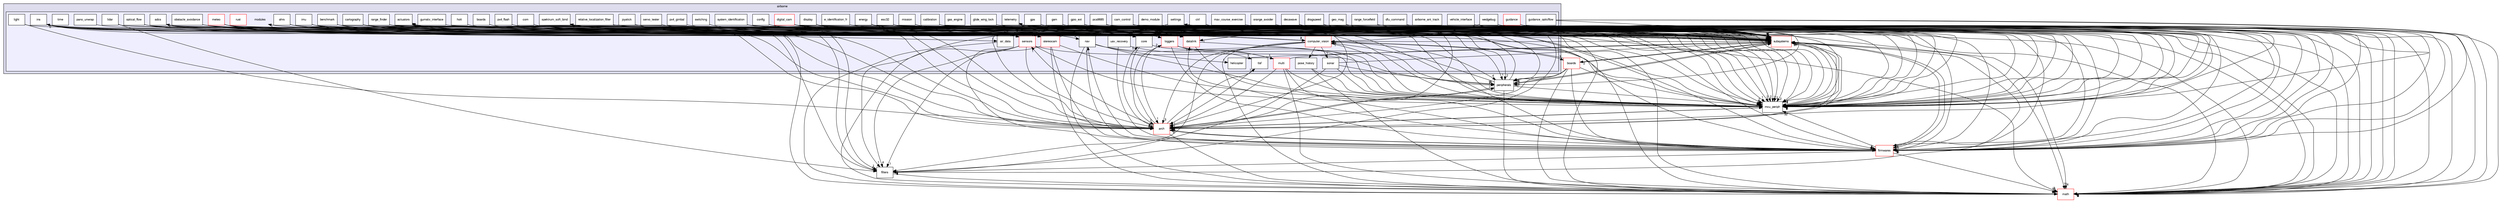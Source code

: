 digraph "sw/airborne/modules" {
  compound=true
  node [ fontsize="10", fontname="FreeSans"];
  edge [ labelfontsize="10", labelfontname="FreeSans"];
  subgraph clusterdir_5e9153041680afc3c016fd52fa730b56 {
    graph [ bgcolor="#ddddee", pencolor="black", label="airborne" fontname="FreeSans", fontsize="10", URL="dir_5e9153041680afc3c016fd52fa730b56.html"]
  subgraph clusterdir_c2abcdd6ccb39c3582929c0e3f5651c2 {
    graph [ bgcolor="#eeeeff", pencolor="black", label="" URL="dir_c2abcdd6ccb39c3582929c0e3f5651c2.html"];
    dir_c2abcdd6ccb39c3582929c0e3f5651c2 [shape=plaintext label="modules"];
    dir_70fcbe4bfac1daf70a9a1cc8a4943db9 [shape=box label="actuators" color="black" fillcolor="white" style="filled" URL="dir_70fcbe4bfac1daf70a9a1cc8a4943db9.html"];
    dir_7db9f768f6795de127968192d654d670 [shape=box label="adcs" color="black" fillcolor="white" style="filled" URL="dir_7db9f768f6795de127968192d654d670.html"];
    dir_4a55dba757caadfd5d6f3db96533e71b [shape=box label="ahrs" color="black" fillcolor="white" style="filled" URL="dir_4a55dba757caadfd5d6f3db96533e71b.html"];
    dir_7c79cf3fc55c1bc2c13c3c778f75f69a [shape=box label="air_data" color="black" fillcolor="white" style="filled" URL="dir_7c79cf3fc55c1bc2c13c3c778f75f69a.html"];
    dir_b38d3b7daf8f5f4aa9cdde7d2cfcefba [shape=box label="airborne_ant_track" color="black" fillcolor="white" style="filled" URL="dir_b38d3b7daf8f5f4aa9cdde7d2cfcefba.html"];
    dir_8d6f6e9d45d173b830508905ddd2e0a8 [shape=box label="benchmark" color="black" fillcolor="white" style="filled" URL="dir_8d6f6e9d45d173b830508905ddd2e0a8.html"];
    dir_3f00c278a79ac93d8d383722cb61bd67 [shape=box label="boards" color="black" fillcolor="white" style="filled" URL="dir_3f00c278a79ac93d8d383722cb61bd67.html"];
    dir_37564ab831024cf4b25aef13fc1feda3 [shape=box label="calibration" color="black" fillcolor="white" style="filled" URL="dir_37564ab831024cf4b25aef13fc1feda3.html"];
    dir_900c035387cecacfdb66232491aebefe [shape=box label="cam_control" color="black" fillcolor="white" style="filled" URL="dir_900c035387cecacfdb66232491aebefe.html"];
    dir_792c2a84fee7c4fb401cf6815b5aa97f [shape=box label="cartography" color="black" fillcolor="white" style="filled" URL="dir_792c2a84fee7c4fb401cf6815b5aa97f.html"];
    dir_ab659a912c5ed409300202a36e1f8d55 [shape=box label="com" color="black" fillcolor="white" style="filled" URL="dir_ab659a912c5ed409300202a36e1f8d55.html"];
    dir_304e79c9f5d09ea65a2f55aafb6a6b9d [shape=box label="computer_vision" color="red" fillcolor="white" style="filled" URL="dir_304e79c9f5d09ea65a2f55aafb6a6b9d.html"];
    dir_e036c542013aae83bcd42f3b429d11d5 [shape=box label="config" color="black" fillcolor="white" style="filled" URL="dir_e036c542013aae83bcd42f3b429d11d5.html"];
    dir_0e703de7e76e38c62de795c957434487 [shape=box label="core" color="black" fillcolor="white" style="filled" URL="dir_0e703de7e76e38c62de795c957434487.html"];
    dir_94757629c544be2d6d24b01569be56e6 [shape=box label="ctrl" color="black" fillcolor="white" style="filled" URL="dir_94757629c544be2d6d24b01569be56e6.html"];
    dir_164c7aa663179b26059278e7f36078da [shape=box label="datalink" color="red" fillcolor="white" style="filled" URL="dir_164c7aa663179b26059278e7f36078da.html"];
    dir_0052b60a5651ac9f93ab63c946b53cbf [shape=box label="decawave" color="black" fillcolor="white" style="filled" URL="dir_0052b60a5651ac9f93ab63c946b53cbf.html"];
    dir_42845a75b17d015b5ef92a933f21948f [shape=box label="demo_module" color="black" fillcolor="white" style="filled" URL="dir_42845a75b17d015b5ef92a933f21948f.html"];
    dir_b6eb9d90dc26da06d07b78a4892a4535 [shape=box label="dfu_command" color="black" fillcolor="white" style="filled" URL="dir_b6eb9d90dc26da06d07b78a4892a4535.html"];
    dir_9cd42eb44f1e76fa7c8c7cd9c9a53863 [shape=box label="digital_cam" color="red" fillcolor="white" style="filled" URL="dir_9cd42eb44f1e76fa7c8c7cd9c9a53863.html"];
    dir_ba28e41237872f6268f6dbae3db26982 [shape=box label="display" color="black" fillcolor="white" style="filled" URL="dir_ba28e41237872f6268f6dbae3db26982.html"];
    dir_ad064ae0212a4ea2b196e6408963954a [shape=box label="dragspeed" color="black" fillcolor="white" style="filled" URL="dir_ad064ae0212a4ea2b196e6408963954a.html"];
    dir_51c0e09519a14e93e51ada07966e2911 [shape=box label="e_identification_fr" color="black" fillcolor="white" style="filled" URL="dir_51c0e09519a14e93e51ada07966e2911.html"];
    dir_f40bc035e2479aed27dd3b0d2c095b9e [shape=box label="energy" color="black" fillcolor="white" style="filled" URL="dir_f40bc035e2479aed27dd3b0d2c095b9e.html"];
    dir_8e4eb92ca8fbe13ea6cb936092ce230d [shape=box label="esc32" color="black" fillcolor="white" style="filled" URL="dir_8e4eb92ca8fbe13ea6cb936092ce230d.html"];
    dir_7484711c0a9b71cf5eefae5b984f174b [shape=box label="gas_engine" color="black" fillcolor="white" style="filled" URL="dir_7484711c0a9b71cf5eefae5b984f174b.html"];
    dir_45631f37b0deddad5fac6a40f1cf48fa [shape=box label="geo_mag" color="black" fillcolor="white" style="filled" URL="dir_45631f37b0deddad5fac6a40f1cf48fa.html"];
    dir_fc0ab19c3a6e052df412b06c0603facb [shape=box label="glide_wing_lock" color="black" fillcolor="white" style="filled" URL="dir_fc0ab19c3a6e052df412b06c0603facb.html"];
    dir_25b954d33a095fb5e1d439288cfceb4f [shape=box label="gpio_ext" color="black" fillcolor="white" style="filled" URL="dir_25b954d33a095fb5e1d439288cfceb4f.html"];
    dir_5e5c455c6cc9b4955752fc2ddd0b9fff [shape=box label="gps" color="black" fillcolor="white" style="filled" URL="dir_5e5c455c6cc9b4955752fc2ddd0b9fff.html"];
    dir_6a22c778aa9d007fbd268b0dbbe385cb [shape=box label="gsm" color="black" fillcolor="white" style="filled" URL="dir_6a22c778aa9d007fbd268b0dbbe385cb.html"];
    dir_4ee91589357a83ed771c51844e853db2 [shape=box label="guidance" color="red" fillcolor="white" style="filled" URL="dir_4ee91589357a83ed771c51844e853db2.html"];
    dir_2e381a947b440f56a5ef50f02a80163b [shape=box label="guidance_opticflow" color="black" fillcolor="white" style="filled" URL="dir_2e381a947b440f56a5ef50f02a80163b.html"];
    dir_782f24016614460bc545971e96ca8414 [shape=box label="gumstix_interface" color="black" fillcolor="white" style="filled" URL="dir_782f24016614460bc545971e96ca8414.html"];
    dir_ced032e2525c5750f626a61130b62832 [shape=box label="helicopter" color="black" fillcolor="white" style="filled" URL="dir_ced032e2525c5750f626a61130b62832.html"];
    dir_e036258a99ba9172525cede17bed32d4 [shape=box label="hott" color="black" fillcolor="white" style="filled" URL="dir_e036258a99ba9172525cede17bed32d4.html"];
    dir_fcd55c2d9795129c53a601ffc56fe50e [shape=box label="imu" color="black" fillcolor="white" style="filled" URL="dir_fcd55c2d9795129c53a601ffc56fe50e.html"];
    dir_12fb52dac4e3837dec02c6544f4d82f8 [shape=box label="ins" color="black" fillcolor="white" style="filled" URL="dir_12fb52dac4e3837dec02c6544f4d82f8.html"];
    dir_bd315249509f9387de8b396532230b31 [shape=box label="joystick" color="black" fillcolor="white" style="filled" URL="dir_bd315249509f9387de8b396532230b31.html"];
    dir_f4ca31d105c4342227373714bf7859c8 [shape=box label="lidar" color="black" fillcolor="white" style="filled" URL="dir_f4ca31d105c4342227373714bf7859c8.html"];
    dir_802df40992caaa23f4b723bcb0bc8bd1 [shape=box label="light" color="black" fillcolor="white" style="filled" URL="dir_802df40992caaa23f4b723bcb0bc8bd1.html"];
    dir_cbf4be70f5fb954ea1d2a546dd70b40e [shape=box label="loggers" color="red" fillcolor="white" style="filled" URL="dir_cbf4be70f5fb954ea1d2a546dd70b40e.html"];
    dir_32910f4cd606c38566e45fd1c643229e [shape=box label="mav_course_exercise" color="black" fillcolor="white" style="filled" URL="dir_32910f4cd606c38566e45fd1c643229e.html"];
    dir_dcc9af59dc35b42e32db80b18066e136 [shape=box label="meteo" color="red" fillcolor="white" style="filled" URL="dir_dcc9af59dc35b42e32db80b18066e136.html"];
    dir_6eed4cd5dc7f8396232b71b94973ca94 [shape=box label="mission" color="black" fillcolor="white" style="filled" URL="dir_6eed4cd5dc7f8396232b71b94973ca94.html"];
    dir_280ddc4eab531a6a77fbd73e72656568 [shape=box label="multi" color="red" fillcolor="white" style="filled" URL="dir_280ddc4eab531a6a77fbd73e72656568.html"];
    dir_984e899df90dd104b2eabcdbb76ec71f [shape=box label="nav" color="black" fillcolor="white" style="filled" URL="dir_984e899df90dd104b2eabcdbb76ec71f.html"];
    dir_e1bb5e76ffaaafe6f13f5c4932daceba [shape=box label="obstacle_avoidance" color="black" fillcolor="white" style="filled" URL="dir_e1bb5e76ffaaafe6f13f5c4932daceba.html"];
    dir_f52ac0bf93f8ebf53ea13ad6120e8a63 [shape=box label="optical_flow" color="black" fillcolor="white" style="filled" URL="dir_f52ac0bf93f8ebf53ea13ad6120e8a63.html"];
    dir_183f1dc71a771a05a9ab5222da140bc3 [shape=box label="orange_avoider" color="black" fillcolor="white" style="filled" URL="dir_183f1dc71a771a05a9ab5222da140bc3.html"];
    dir_051d73f15ec2effa2186b6ce7fd3cd5a [shape=box label="pano_unwrap" color="black" fillcolor="white" style="filled" URL="dir_051d73f15ec2effa2186b6ce7fd3cd5a.html"];
    dir_b5f3e12090c18a7b91ae0e81924e6746 [shape=box label="pca9685" color="black" fillcolor="white" style="filled" URL="dir_b5f3e12090c18a7b91ae0e81924e6746.html"];
    dir_30323964bd2ca13826a17d9f755d7b61 [shape=box label="pose_history" color="black" fillcolor="white" style="filled" URL="dir_30323964bd2ca13826a17d9f755d7b61.html"];
    dir_7d07a2235bf732e635d4183f1ff4bace [shape=box label="px4_flash" color="black" fillcolor="white" style="filled" URL="dir_7d07a2235bf732e635d4183f1ff4bace.html"];
    dir_7440be264615bd5608c4336d4816dee8 [shape=box label="px4_gimbal" color="black" fillcolor="white" style="filled" URL="dir_7440be264615bd5608c4336d4816dee8.html"];
    dir_80a5891e1425a0a362a7328cd2bc25aa [shape=box label="range_finder" color="black" fillcolor="white" style="filled" URL="dir_80a5891e1425a0a362a7328cd2bc25aa.html"];
    dir_383aa5ecfbb15f18bd0448126dc1b607 [shape=box label="range_forcefield" color="black" fillcolor="white" style="filled" URL="dir_383aa5ecfbb15f18bd0448126dc1b607.html"];
    dir_808b32a89de8baa3bfdbe89b0748a283 [shape=box label="relative_localization_filter" color="black" fillcolor="white" style="filled" URL="dir_808b32a89de8baa3bfdbe89b0748a283.html"];
    dir_19eaf27296313f09cdbfc5bb25e0962f [shape=box label="rust" color="red" fillcolor="white" style="filled" URL="dir_19eaf27296313f09cdbfc5bb25e0962f.html"];
    dir_2f48bbb566df394f79dcf8fe0631584a [shape=box label="sensors" color="red" fillcolor="white" style="filled" URL="dir_2f48bbb566df394f79dcf8fe0631584a.html"];
    dir_c59999c9c4c3ce2ad9926d4ee931ee97 [shape=box label="servo_tester" color="black" fillcolor="white" style="filled" URL="dir_c59999c9c4c3ce2ad9926d4ee931ee97.html"];
    dir_0ffb72b393f856c1d135a16a5bad050f [shape=box label="settings" color="black" fillcolor="white" style="filled" URL="dir_0ffb72b393f856c1d135a16a5bad050f.html"];
    dir_f794e7c055cca00c0de6f5564d477f09 [shape=box label="sonar" color="black" fillcolor="white" style="filled" URL="dir_f794e7c055cca00c0de6f5564d477f09.html"];
    dir_4fce34fdfa3ee0c77fb7c89ba1db056f [shape=box label="spektrum_soft_bind" color="black" fillcolor="white" style="filled" URL="dir_4fce34fdfa3ee0c77fb7c89ba1db056f.html"];
    dir_3df9ff4d3eb13d31d58a513ba3c4e4bb [shape=box label="stereocam" color="red" fillcolor="white" style="filled" URL="dir_3df9ff4d3eb13d31d58a513ba3c4e4bb.html"];
    dir_48e2729a7857fbd238afa6214b1fc763 [shape=box label="switching" color="black" fillcolor="white" style="filled" URL="dir_48e2729a7857fbd238afa6214b1fc763.html"];
    dir_c284a1faf6d5815afd7007ca54e80be9 [shape=box label="system_identification" color="black" fillcolor="white" style="filled" URL="dir_c284a1faf6d5815afd7007ca54e80be9.html"];
    dir_dab7dfbaf243a3c567626a250692cdbb [shape=box label="telemetry" color="black" fillcolor="white" style="filled" URL="dir_dab7dfbaf243a3c567626a250692cdbb.html"];
    dir_63011ef7b1135673f06d06b59c577dfa [shape=box label="time" color="black" fillcolor="white" style="filled" URL="dir_63011ef7b1135673f06d06b59c577dfa.html"];
    dir_2dab0067fc5855d238895e34a3d18072 [shape=box label="tlsf" color="black" fillcolor="white" style="filled" URL="dir_2dab0067fc5855d238895e34a3d18072.html"];
    dir_514e42ddade0df778a696ac907fa7c01 [shape=box label="uav_recovery" color="black" fillcolor="white" style="filled" URL="dir_514e42ddade0df778a696ac907fa7c01.html"];
    dir_372c0c9a1fec4794716fe8f0e2a7607d [shape=box label="vehicle_interface" color="black" fillcolor="white" style="filled" URL="dir_372c0c9a1fec4794716fe8f0e2a7607d.html"];
    dir_b0be9e4db44222178b6b6cac00abe50a [shape=box label="wedgebug" color="black" fillcolor="white" style="filled" URL="dir_b0be9e4db44222178b6b6cac00abe50a.html"];
  }
  }
  dir_0a48ba2c0a76794adfddddc873522f67 [shape=box label="peripherals" URL="dir_0a48ba2c0a76794adfddddc873522f67.html"];
  dir_12d6ec7aac5a4a9b8cee17e35022d7c7 [shape=box label="subsystems" fillcolor="white" style="filled" color="red" URL="dir_12d6ec7aac5a4a9b8cee17e35022d7c7.html"];
  dir_e030268cd18297cf6282390f76bfcf7f [shape=box label="boards" fillcolor="white" style="filled" color="red" URL="dir_e030268cd18297cf6282390f76bfcf7f.html"];
  dir_1ca43f6a116d741d80fb1d0555a2b198 [shape=box label="mcu_periph" URL="dir_1ca43f6a116d741d80fb1d0555a2b198.html"];
  dir_fc6475eb39ea0144fb6697b809fd11a9 [shape=box label="arch" fillcolor="white" style="filled" color="red" URL="dir_fc6475eb39ea0144fb6697b809fd11a9.html"];
  dir_1444106569909aede49a887d28257b90 [shape=box label="filters" URL="dir_1444106569909aede49a887d28257b90.html"];
  dir_e7d2494544042a787a6ee70a779a5e07 [shape=box label="firmwares" fillcolor="white" style="filled" color="red" URL="dir_e7d2494544042a787a6ee70a779a5e07.html"];
  dir_29343b6f5fcd4b75a5dfbb985ff56864 [shape=box label="math" fillcolor="white" style="filled" color="red" URL="dir_29343b6f5fcd4b75a5dfbb985ff56864.html"];
  dir_4fce34fdfa3ee0c77fb7c89ba1db056f->dir_12d6ec7aac5a4a9b8cee17e35022d7c7 [headlabel="4", labeldistance=1.5 headhref="dir_000210_000051.html"];
  dir_4fce34fdfa3ee0c77fb7c89ba1db056f->dir_1ca43f6a116d741d80fb1d0555a2b198 [headlabel="3", labeldistance=1.5 headhref="dir_000210_000120.html"];
  dir_808b32a89de8baa3bfdbe89b0748a283->dir_12d6ec7aac5a4a9b8cee17e35022d7c7 [headlabel="2", labeldistance=1.5 headhref="dir_000202_000051.html"];
  dir_808b32a89de8baa3bfdbe89b0748a283->dir_164c7aa663179b26059278e7f36078da [headlabel="1", labeldistance=1.5 headhref="dir_000202_000146.html"];
  dir_808b32a89de8baa3bfdbe89b0748a283->dir_29343b6f5fcd4b75a5dfbb985ff56864 [headlabel="4", labeldistance=1.5 headhref="dir_000202_000118.html"];
  dir_fcd55c2d9795129c53a601ffc56fe50e->dir_0a48ba2c0a76794adfddddc873522f67 [headlabel="2", labeldistance=1.5 headhref="dir_000178_000124.html"];
  dir_fcd55c2d9795129c53a601ffc56fe50e->dir_12d6ec7aac5a4a9b8cee17e35022d7c7 [headlabel="7", labeldistance=1.5 headhref="dir_000178_000051.html"];
  dir_fcd55c2d9795129c53a601ffc56fe50e->dir_1ca43f6a116d741d80fb1d0555a2b198 [headlabel="3", labeldistance=1.5 headhref="dir_000178_000120.html"];
  dir_fcd55c2d9795129c53a601ffc56fe50e->dir_1444106569909aede49a887d28257b90 [headlabel="1", labeldistance=1.5 headhref="dir_000178_000104.html"];
  dir_fcd55c2d9795129c53a601ffc56fe50e->dir_29343b6f5fcd4b75a5dfbb985ff56864 [headlabel="2", labeldistance=1.5 headhref="dir_000178_000118.html"];
  dir_ba28e41237872f6268f6dbae3db26982->dir_12d6ec7aac5a4a9b8cee17e35022d7c7 [headlabel="2", labeldistance=1.5 headhref="dir_000157_000051.html"];
  dir_ba28e41237872f6268f6dbae3db26982->dir_1ca43f6a116d741d80fb1d0555a2b198 [headlabel="4", labeldistance=1.5 headhref="dir_000157_000120.html"];
  dir_ba28e41237872f6268f6dbae3db26982->dir_fc6475eb39ea0144fb6697b809fd11a9 [headlabel="1", labeldistance=1.5 headhref="dir_000157_000002.html"];
  dir_ba28e41237872f6268f6dbae3db26982->dir_e7d2494544042a787a6ee70a779a5e07 [headlabel="1", labeldistance=1.5 headhref="dir_000157_000105.html"];
  dir_0a48ba2c0a76794adfddddc873522f67->dir_12d6ec7aac5a4a9b8cee17e35022d7c7 [headlabel="3", labeldistance=1.5 headhref="dir_000124_000051.html"];
  dir_0a48ba2c0a76794adfddddc873522f67->dir_304e79c9f5d09ea65a2f55aafb6a6b9d [headlabel="1", labeldistance=1.5 headhref="dir_000124_000134.html"];
  dir_0a48ba2c0a76794adfddddc873522f67->dir_1ca43f6a116d741d80fb1d0555a2b198 [headlabel="52", labeldistance=1.5 headhref="dir_000124_000120.html"];
  dir_0a48ba2c0a76794adfddddc873522f67->dir_fc6475eb39ea0144fb6697b809fd11a9 [headlabel="2", labeldistance=1.5 headhref="dir_000124_000002.html"];
  dir_0a48ba2c0a76794adfddddc873522f67->dir_29343b6f5fcd4b75a5dfbb985ff56864 [headlabel="28", labeldistance=1.5 headhref="dir_000124_000118.html"];
  dir_0a48ba2c0a76794adfddddc873522f67->dir_c2abcdd6ccb39c3582929c0e3f5651c2 [headlabel="1", labeldistance=1.5 headhref="dir_000124_000046.html"];
  dir_2e381a947b440f56a5ef50f02a80163b->dir_12d6ec7aac5a4a9b8cee17e35022d7c7 [headlabel="2", labeldistance=1.5 headhref="dir_000174_000051.html"];
  dir_2e381a947b440f56a5ef50f02a80163b->dir_e7d2494544042a787a6ee70a779a5e07 [headlabel="2", labeldistance=1.5 headhref="dir_000174_000105.html"];
  dir_2e381a947b440f56a5ef50f02a80163b->dir_29343b6f5fcd4b75a5dfbb985ff56864 [headlabel="1", labeldistance=1.5 headhref="dir_000174_000118.html"];
  dir_6eed4cd5dc7f8396232b71b94973ca94->dir_12d6ec7aac5a4a9b8cee17e35022d7c7 [headlabel="8", labeldistance=1.5 headhref="dir_000187_000051.html"];
  dir_6eed4cd5dc7f8396232b71b94973ca94->dir_e7d2494544042a787a6ee70a779a5e07 [headlabel="4", labeldistance=1.5 headhref="dir_000187_000105.html"];
  dir_6eed4cd5dc7f8396232b71b94973ca94->dir_164c7aa663179b26059278e7f36078da [headlabel="1", labeldistance=1.5 headhref="dir_000187_000146.html"];
  dir_6eed4cd5dc7f8396232b71b94973ca94->dir_29343b6f5fcd4b75a5dfbb985ff56864 [headlabel="4", labeldistance=1.5 headhref="dir_000187_000118.html"];
  dir_2f48bbb566df394f79dcf8fe0631584a->dir_0a48ba2c0a76794adfddddc873522f67 [headlabel="14", labeldistance=1.5 headhref="dir_000047_000124.html"];
  dir_2f48bbb566df394f79dcf8fe0631584a->dir_12d6ec7aac5a4a9b8cee17e35022d7c7 [headlabel="72", labeldistance=1.5 headhref="dir_000047_000051.html"];
  dir_2f48bbb566df394f79dcf8fe0631584a->dir_1ca43f6a116d741d80fb1d0555a2b198 [headlabel="64", labeldistance=1.5 headhref="dir_000047_000120.html"];
  dir_2f48bbb566df394f79dcf8fe0631584a->dir_fc6475eb39ea0144fb6697b809fd11a9 [headlabel="4", labeldistance=1.5 headhref="dir_000047_000002.html"];
  dir_2f48bbb566df394f79dcf8fe0631584a->dir_1444106569909aede49a887d28257b90 [headlabel="4", labeldistance=1.5 headhref="dir_000047_000104.html"];
  dir_2f48bbb566df394f79dcf8fe0631584a->dir_e7d2494544042a787a6ee70a779a5e07 [headlabel="2", labeldistance=1.5 headhref="dir_000047_000105.html"];
  dir_2f48bbb566df394f79dcf8fe0631584a->dir_29343b6f5fcd4b75a5dfbb985ff56864 [headlabel="7", labeldistance=1.5 headhref="dir_000047_000118.html"];
  dir_12d6ec7aac5a4a9b8cee17e35022d7c7->dir_4fce34fdfa3ee0c77fb7c89ba1db056f [headlabel="1", labeldistance=1.5 headhref="dir_000051_000210.html"];
  dir_12d6ec7aac5a4a9b8cee17e35022d7c7->dir_0a48ba2c0a76794adfddddc873522f67 [headlabel="46", labeldistance=1.5 headhref="dir_000051_000124.html"];
  dir_12d6ec7aac5a4a9b8cee17e35022d7c7->dir_e030268cd18297cf6282390f76bfcf7f [headlabel="2", labeldistance=1.5 headhref="dir_000051_000054.html"];
  dir_12d6ec7aac5a4a9b8cee17e35022d7c7->dir_dab7dfbaf243a3c567626a250692cdbb [headlabel="1", labeldistance=1.5 headhref="dir_000051_000217.html"];
  dir_12d6ec7aac5a4a9b8cee17e35022d7c7->dir_1ca43f6a116d741d80fb1d0555a2b198 [headlabel="103", labeldistance=1.5 headhref="dir_000051_000120.html"];
  dir_12d6ec7aac5a4a9b8cee17e35022d7c7->dir_fc6475eb39ea0144fb6697b809fd11a9 [headlabel="10", labeldistance=1.5 headhref="dir_000051_000002.html"];
  dir_12d6ec7aac5a4a9b8cee17e35022d7c7->dir_1444106569909aede49a887d28257b90 [headlabel="1", labeldistance=1.5 headhref="dir_000051_000104.html"];
  dir_12d6ec7aac5a4a9b8cee17e35022d7c7->dir_e7d2494544042a787a6ee70a779a5e07 [headlabel="3", labeldistance=1.5 headhref="dir_000051_000105.html"];
  dir_12d6ec7aac5a4a9b8cee17e35022d7c7->dir_70fcbe4bfac1daf70a9a1cc8a4943db9 [headlabel="3", labeldistance=1.5 headhref="dir_000051_000121.html"];
  dir_12d6ec7aac5a4a9b8cee17e35022d7c7->dir_164c7aa663179b26059278e7f36078da [headlabel="1", labeldistance=1.5 headhref="dir_000051_000146.html"];
  dir_12d6ec7aac5a4a9b8cee17e35022d7c7->dir_29343b6f5fcd4b75a5dfbb985ff56864 [headlabel="72", labeldistance=1.5 headhref="dir_000051_000118.html"];
  dir_94757629c544be2d6d24b01569be56e6->dir_12d6ec7aac5a4a9b8cee17e35022d7c7 [headlabel="16", labeldistance=1.5 headhref="dir_000145_000051.html"];
  dir_94757629c544be2d6d24b01569be56e6->dir_1ca43f6a116d741d80fb1d0555a2b198 [headlabel="2", labeldistance=1.5 headhref="dir_000145_000120.html"];
  dir_94757629c544be2d6d24b01569be56e6->dir_1444106569909aede49a887d28257b90 [headlabel="1", labeldistance=1.5 headhref="dir_000145_000104.html"];
  dir_94757629c544be2d6d24b01569be56e6->dir_e7d2494544042a787a6ee70a779a5e07 [headlabel="16", labeldistance=1.5 headhref="dir_000145_000105.html"];
  dir_94757629c544be2d6d24b01569be56e6->dir_29343b6f5fcd4b75a5dfbb985ff56864 [headlabel="6", labeldistance=1.5 headhref="dir_000145_000118.html"];
  dir_e030268cd18297cf6282390f76bfcf7f->dir_0a48ba2c0a76794adfddddc873522f67 [headlabel="36", labeldistance=1.5 headhref="dir_000054_000124.html"];
  dir_e030268cd18297cf6282390f76bfcf7f->dir_12d6ec7aac5a4a9b8cee17e35022d7c7 [headlabel="67", labeldistance=1.5 headhref="dir_000054_000051.html"];
  dir_e030268cd18297cf6282390f76bfcf7f->dir_304e79c9f5d09ea65a2f55aafb6a6b9d [headlabel="2", labeldistance=1.5 headhref="dir_000054_000134.html"];
  dir_e030268cd18297cf6282390f76bfcf7f->dir_1ca43f6a116d741d80fb1d0555a2b198 [headlabel="28", labeldistance=1.5 headhref="dir_000054_000120.html"];
  dir_e030268cd18297cf6282390f76bfcf7f->dir_fc6475eb39ea0144fb6697b809fd11a9 [headlabel="3", labeldistance=1.5 headhref="dir_000054_000002.html"];
  dir_e030268cd18297cf6282390f76bfcf7f->dir_1444106569909aede49a887d28257b90 [headlabel="4", labeldistance=1.5 headhref="dir_000054_000104.html"];
  dir_e030268cd18297cf6282390f76bfcf7f->dir_e7d2494544042a787a6ee70a779a5e07 [headlabel="1", labeldistance=1.5 headhref="dir_000054_000105.html"];
  dir_e030268cd18297cf6282390f76bfcf7f->dir_29343b6f5fcd4b75a5dfbb985ff56864 [headlabel="1", labeldistance=1.5 headhref="dir_000054_000118.html"];
  dir_0e703de7e76e38c62de795c957434487->dir_12d6ec7aac5a4a9b8cee17e35022d7c7 [headlabel="2", labeldistance=1.5 headhref="dir_000144_000051.html"];
  dir_0e703de7e76e38c62de795c957434487->dir_1ca43f6a116d741d80fb1d0555a2b198 [headlabel="4", labeldistance=1.5 headhref="dir_000144_000120.html"];
  dir_0e703de7e76e38c62de795c957434487->dir_fc6475eb39ea0144fb6697b809fd11a9 [headlabel="2", labeldistance=1.5 headhref="dir_000144_000002.html"];
  dir_e036258a99ba9172525cede17bed32d4->dir_12d6ec7aac5a4a9b8cee17e35022d7c7 [headlabel="2", labeldistance=1.5 headhref="dir_000177_000051.html"];
  dir_e036258a99ba9172525cede17bed32d4->dir_1ca43f6a116d741d80fb1d0555a2b198 [headlabel="2", labeldistance=1.5 headhref="dir_000177_000120.html"];
  dir_051d73f15ec2effa2186b6ce7fd3cd5a->dir_304e79c9f5d09ea65a2f55aafb6a6b9d [headlabel="2", labeldistance=1.5 headhref="dir_000196_000134.html"];
  dir_f52ac0bf93f8ebf53ea13ad6120e8a63->dir_12d6ec7aac5a4a9b8cee17e35022d7c7 [headlabel="7", labeldistance=1.5 headhref="dir_000194_000051.html"];
  dir_f52ac0bf93f8ebf53ea13ad6120e8a63->dir_1ca43f6a116d741d80fb1d0555a2b198 [headlabel="3", labeldistance=1.5 headhref="dir_000194_000120.html"];
  dir_f52ac0bf93f8ebf53ea13ad6120e8a63->dir_1444106569909aede49a887d28257b90 [headlabel="1", labeldistance=1.5 headhref="dir_000194_000104.html"];
  dir_f52ac0bf93f8ebf53ea13ad6120e8a63->dir_164c7aa663179b26059278e7f36078da [headlabel="1", labeldistance=1.5 headhref="dir_000194_000146.html"];
  dir_7db9f768f6795de127968192d654d670->dir_0a48ba2c0a76794adfddddc873522f67 [headlabel="1", labeldistance=1.5 headhref="dir_000123_000124.html"];
  dir_7db9f768f6795de127968192d654d670->dir_12d6ec7aac5a4a9b8cee17e35022d7c7 [headlabel="5", labeldistance=1.5 headhref="dir_000123_000051.html"];
  dir_7db9f768f6795de127968192d654d670->dir_1ca43f6a116d741d80fb1d0555a2b198 [headlabel="5", labeldistance=1.5 headhref="dir_000123_000120.html"];
  dir_7db9f768f6795de127968192d654d670->dir_fc6475eb39ea0144fb6697b809fd11a9 [headlabel="1", labeldistance=1.5 headhref="dir_000123_000002.html"];
  dir_3df9ff4d3eb13d31d58a513ba3c4e4bb->dir_12d6ec7aac5a4a9b8cee17e35022d7c7 [headlabel="5", labeldistance=1.5 headhref="dir_000211_000051.html"];
  dir_3df9ff4d3eb13d31d58a513ba3c4e4bb->dir_1ca43f6a116d741d80fb1d0555a2b198 [headlabel="4", labeldistance=1.5 headhref="dir_000211_000120.html"];
  dir_3df9ff4d3eb13d31d58a513ba3c4e4bb->dir_1444106569909aede49a887d28257b90 [headlabel="1", labeldistance=1.5 headhref="dir_000211_000104.html"];
  dir_3df9ff4d3eb13d31d58a513ba3c4e4bb->dir_e7d2494544042a787a6ee70a779a5e07 [headlabel="1", labeldistance=1.5 headhref="dir_000211_000105.html"];
  dir_3df9ff4d3eb13d31d58a513ba3c4e4bb->dir_29343b6f5fcd4b75a5dfbb985ff56864 [headlabel="1", labeldistance=1.5 headhref="dir_000211_000118.html"];
  dir_e1bb5e76ffaaafe6f13f5c4932daceba->dir_12d6ec7aac5a4a9b8cee17e35022d7c7 [headlabel="4", labeldistance=1.5 headhref="dir_000193_000051.html"];
  dir_e1bb5e76ffaaafe6f13f5c4932daceba->dir_3df9ff4d3eb13d31d58a513ba3c4e4bb [headlabel="1", labeldistance=1.5 headhref="dir_000193_000211.html"];
  dir_e1bb5e76ffaaafe6f13f5c4932daceba->dir_304e79c9f5d09ea65a2f55aafb6a6b9d [headlabel="1", labeldistance=1.5 headhref="dir_000193_000134.html"];
  dir_e1bb5e76ffaaafe6f13f5c4932daceba->dir_fc6475eb39ea0144fb6697b809fd11a9 [headlabel="1", labeldistance=1.5 headhref="dir_000193_000002.html"];
  dir_e1bb5e76ffaaafe6f13f5c4932daceba->dir_e7d2494544042a787a6ee70a779a5e07 [headlabel="2", labeldistance=1.5 headhref="dir_000193_000105.html"];
  dir_e1bb5e76ffaaafe6f13f5c4932daceba->dir_29343b6f5fcd4b75a5dfbb985ff56864 [headlabel="3", labeldistance=1.5 headhref="dir_000193_000118.html"];
  dir_12fb52dac4e3837dec02c6544f4d82f8->dir_2f48bbb566df394f79dcf8fe0631584a [headlabel="1", labeldistance=1.5 headhref="dir_000049_000047.html"];
  dir_12fb52dac4e3837dec02c6544f4d82f8->dir_12d6ec7aac5a4a9b8cee17e35022d7c7 [headlabel="29", labeldistance=1.5 headhref="dir_000049_000051.html"];
  dir_12fb52dac4e3837dec02c6544f4d82f8->dir_1ca43f6a116d741d80fb1d0555a2b198 [headlabel="18", labeldistance=1.5 headhref="dir_000049_000120.html"];
  dir_12fb52dac4e3837dec02c6544f4d82f8->dir_fc6475eb39ea0144fb6697b809fd11a9 [headlabel="2", labeldistance=1.5 headhref="dir_000049_000002.html"];
  dir_12fb52dac4e3837dec02c6544f4d82f8->dir_e7d2494544042a787a6ee70a779a5e07 [headlabel="1", labeldistance=1.5 headhref="dir_000049_000105.html"];
  dir_12fb52dac4e3837dec02c6544f4d82f8->dir_7c79cf3fc55c1bc2c13c3c778f75f69a [headlabel="1", labeldistance=1.5 headhref="dir_000049_000126.html"];
  dir_12fb52dac4e3837dec02c6544f4d82f8->dir_29343b6f5fcd4b75a5dfbb985ff56864 [headlabel="16", labeldistance=1.5 headhref="dir_000049_000118.html"];
  dir_dab7dfbaf243a3c567626a250692cdbb->dir_12d6ec7aac5a4a9b8cee17e35022d7c7 [headlabel="5", labeldistance=1.5 headhref="dir_000217_000051.html"];
  dir_dab7dfbaf243a3c567626a250692cdbb->dir_e7d2494544042a787a6ee70a779a5e07 [headlabel="1", labeldistance=1.5 headhref="dir_000217_000105.html"];
  dir_4a55dba757caadfd5d6f3db96533e71b->dir_12d6ec7aac5a4a9b8cee17e35022d7c7 [headlabel="10", labeldistance=1.5 headhref="dir_000125_000051.html"];
  dir_4a55dba757caadfd5d6f3db96533e71b->dir_1ca43f6a116d741d80fb1d0555a2b198 [headlabel="1", labeldistance=1.5 headhref="dir_000125_000120.html"];
  dir_4a55dba757caadfd5d6f3db96533e71b->dir_29343b6f5fcd4b75a5dfbb985ff56864 [headlabel="3", labeldistance=1.5 headhref="dir_000125_000118.html"];
  dir_183f1dc71a771a05a9ab5222da140bc3->dir_12d6ec7aac5a4a9b8cee17e35022d7c7 [headlabel="2", labeldistance=1.5 headhref="dir_000195_000051.html"];
  dir_183f1dc71a771a05a9ab5222da140bc3->dir_e7d2494544042a787a6ee70a779a5e07 [headlabel="2", labeldistance=1.5 headhref="dir_000195_000105.html"];
  dir_383aa5ecfbb15f18bd0448126dc1b607->dir_12d6ec7aac5a4a9b8cee17e35022d7c7 [headlabel="1", labeldistance=1.5 headhref="dir_000201_000051.html"];
  dir_383aa5ecfbb15f18bd0448126dc1b607->dir_29343b6f5fcd4b75a5dfbb985ff56864 [headlabel="1", labeldistance=1.5 headhref="dir_000201_000118.html"];
  dir_4ee91589357a83ed771c51844e853db2->dir_12d6ec7aac5a4a9b8cee17e35022d7c7 [headlabel="9", labeldistance=1.5 headhref="dir_000168_000051.html"];
  dir_4ee91589357a83ed771c51844e853db2->dir_e7d2494544042a787a6ee70a779a5e07 [headlabel="3", labeldistance=1.5 headhref="dir_000168_000105.html"];
  dir_4ee91589357a83ed771c51844e853db2->dir_29343b6f5fcd4b75a5dfbb985ff56864 [headlabel="1", labeldistance=1.5 headhref="dir_000168_000118.html"];
  dir_304e79c9f5d09ea65a2f55aafb6a6b9d->dir_0a48ba2c0a76794adfddddc873522f67 [headlabel="4", labeldistance=1.5 headhref="dir_000134_000124.html"];
  dir_304e79c9f5d09ea65a2f55aafb6a6b9d->dir_12d6ec7aac5a4a9b8cee17e35022d7c7 [headlabel="13", labeldistance=1.5 headhref="dir_000134_000051.html"];
  dir_304e79c9f5d09ea65a2f55aafb6a6b9d->dir_e030268cd18297cf6282390f76bfcf7f [headlabel="3", labeldistance=1.5 headhref="dir_000134_000054.html"];
  dir_304e79c9f5d09ea65a2f55aafb6a6b9d->dir_f794e7c055cca00c0de6f5564d477f09 [headlabel="1", labeldistance=1.5 headhref="dir_000134_000209.html"];
  dir_304e79c9f5d09ea65a2f55aafb6a6b9d->dir_1ca43f6a116d741d80fb1d0555a2b198 [headlabel="2", labeldistance=1.5 headhref="dir_000134_000120.html"];
  dir_304e79c9f5d09ea65a2f55aafb6a6b9d->dir_fc6475eb39ea0144fb6697b809fd11a9 [headlabel="5", labeldistance=1.5 headhref="dir_000134_000002.html"];
  dir_304e79c9f5d09ea65a2f55aafb6a6b9d->dir_1444106569909aede49a887d28257b90 [headlabel="1", labeldistance=1.5 headhref="dir_000134_000104.html"];
  dir_304e79c9f5d09ea65a2f55aafb6a6b9d->dir_29343b6f5fcd4b75a5dfbb985ff56864 [headlabel="18", labeldistance=1.5 headhref="dir_000134_000118.html"];
  dir_304e79c9f5d09ea65a2f55aafb6a6b9d->dir_30323964bd2ca13826a17d9f755d7b61 [headlabel="1", labeldistance=1.5 headhref="dir_000134_000198.html"];
  dir_f794e7c055cca00c0de6f5564d477f09->dir_0a48ba2c0a76794adfddddc873522f67 [headlabel="2", labeldistance=1.5 headhref="dir_000209_000124.html"];
  dir_f794e7c055cca00c0de6f5564d477f09->dir_12d6ec7aac5a4a9b8cee17e35022d7c7 [headlabel="9", labeldistance=1.5 headhref="dir_000209_000051.html"];
  dir_f794e7c055cca00c0de6f5564d477f09->dir_1ca43f6a116d741d80fb1d0555a2b198 [headlabel="7", labeldistance=1.5 headhref="dir_000209_000120.html"];
  dir_f794e7c055cca00c0de6f5564d477f09->dir_1444106569909aede49a887d28257b90 [headlabel="2", labeldistance=1.5 headhref="dir_000209_000104.html"];
  dir_f4ca31d105c4342227373714bf7859c8->dir_12d6ec7aac5a4a9b8cee17e35022d7c7 [headlabel="9", labeldistance=1.5 headhref="dir_000180_000051.html"];
  dir_f4ca31d105c4342227373714bf7859c8->dir_1ca43f6a116d741d80fb1d0555a2b198 [headlabel="5", labeldistance=1.5 headhref="dir_000180_000120.html"];
  dir_f4ca31d105c4342227373714bf7859c8->dir_1444106569909aede49a887d28257b90 [headlabel="2", labeldistance=1.5 headhref="dir_000180_000104.html"];
  dir_782f24016614460bc545971e96ca8414->dir_12d6ec7aac5a4a9b8cee17e35022d7c7 [headlabel="2", labeldistance=1.5 headhref="dir_000175_000051.html"];
  dir_782f24016614460bc545971e96ca8414->dir_1ca43f6a116d741d80fb1d0555a2b198 [headlabel="2", labeldistance=1.5 headhref="dir_000175_000120.html"];
  dir_ab659a912c5ed409300202a36e1f8d55->dir_12d6ec7aac5a4a9b8cee17e35022d7c7 [headlabel="3", labeldistance=1.5 headhref="dir_000133_000051.html"];
  dir_ab659a912c5ed409300202a36e1f8d55->dir_1ca43f6a116d741d80fb1d0555a2b198 [headlabel="2", labeldistance=1.5 headhref="dir_000133_000120.html"];
  dir_792c2a84fee7c4fb401cf6815b5aa97f->dir_12d6ec7aac5a4a9b8cee17e35022d7c7 [headlabel="1", labeldistance=1.5 headhref="dir_000132_000051.html"];
  dir_792c2a84fee7c4fb401cf6815b5aa97f->dir_1ca43f6a116d741d80fb1d0555a2b198 [headlabel="1", labeldistance=1.5 headhref="dir_000132_000120.html"];
  dir_792c2a84fee7c4fb401cf6815b5aa97f->dir_e7d2494544042a787a6ee70a779a5e07 [headlabel="1", labeldistance=1.5 headhref="dir_000132_000105.html"];
  dir_792c2a84fee7c4fb401cf6815b5aa97f->dir_984e899df90dd104b2eabcdbb76ec71f [headlabel="2", labeldistance=1.5 headhref="dir_000132_000192.html"];
  dir_802df40992caaa23f4b723bcb0bc8bd1->dir_12d6ec7aac5a4a9b8cee17e35022d7c7 [headlabel="2", labeldistance=1.5 headhref="dir_000181_000051.html"];
  dir_802df40992caaa23f4b723bcb0bc8bd1->dir_fc6475eb39ea0144fb6697b809fd11a9 [headlabel="2", labeldistance=1.5 headhref="dir_000181_000002.html"];
  dir_80a5891e1425a0a362a7328cd2bc25aa->dir_0a48ba2c0a76794adfddddc873522f67 [headlabel="3", labeldistance=1.5 headhref="dir_000200_000124.html"];
  dir_80a5891e1425a0a362a7328cd2bc25aa->dir_12d6ec7aac5a4a9b8cee17e35022d7c7 [headlabel="6", labeldistance=1.5 headhref="dir_000200_000051.html"];
  dir_80a5891e1425a0a362a7328cd2bc25aa->dir_1ca43f6a116d741d80fb1d0555a2b198 [headlabel="2", labeldistance=1.5 headhref="dir_000200_000120.html"];
  dir_cbf4be70f5fb954ea1d2a546dd70b40e->dir_0a48ba2c0a76794adfddddc873522f67 [headlabel="2", labeldistance=1.5 headhref="dir_000182_000124.html"];
  dir_cbf4be70f5fb954ea1d2a546dd70b40e->dir_12d6ec7aac5a4a9b8cee17e35022d7c7 [headlabel="12", labeldistance=1.5 headhref="dir_000182_000051.html"];
  dir_cbf4be70f5fb954ea1d2a546dd70b40e->dir_1ca43f6a116d741d80fb1d0555a2b198 [headlabel="12", labeldistance=1.5 headhref="dir_000182_000120.html"];
  dir_cbf4be70f5fb954ea1d2a546dd70b40e->dir_fc6475eb39ea0144fb6697b809fd11a9 [headlabel="1", labeldistance=1.5 headhref="dir_000182_000002.html"];
  dir_cbf4be70f5fb954ea1d2a546dd70b40e->dir_e7d2494544042a787a6ee70a779a5e07 [headlabel="3", labeldistance=1.5 headhref="dir_000182_000105.html"];
  dir_cbf4be70f5fb954ea1d2a546dd70b40e->dir_2dab0067fc5855d238895e34a3d18072 [headlabel="3", labeldistance=1.5 headhref="dir_000182_000219.html"];
  dir_b6eb9d90dc26da06d07b78a4892a4535->dir_1ca43f6a116d741d80fb1d0555a2b198 [headlabel="1", labeldistance=1.5 headhref="dir_000153_000120.html"];
  dir_1ca43f6a116d741d80fb1d0555a2b198->dir_12d6ec7aac5a4a9b8cee17e35022d7c7 [headlabel="3", labeldistance=1.5 headhref="dir_000120_000051.html"];
  dir_1ca43f6a116d741d80fb1d0555a2b198->dir_fc6475eb39ea0144fb6697b809fd11a9 [headlabel="6", labeldistance=1.5 headhref="dir_000120_000002.html"];
  dir_b5f3e12090c18a7b91ae0e81924e6746->dir_12d6ec7aac5a4a9b8cee17e35022d7c7 [headlabel="2", labeldistance=1.5 headhref="dir_000197_000051.html"];
  dir_b5f3e12090c18a7b91ae0e81924e6746->dir_1ca43f6a116d741d80fb1d0555a2b198 [headlabel="3", labeldistance=1.5 headhref="dir_000197_000120.html"];
  dir_b5f3e12090c18a7b91ae0e81924e6746->dir_29343b6f5fcd4b75a5dfbb985ff56864 [headlabel="2", labeldistance=1.5 headhref="dir_000197_000118.html"];
  dir_9cd42eb44f1e76fa7c8c7cd9c9a53863->dir_12d6ec7aac5a4a9b8cee17e35022d7c7 [headlabel="6", labeldistance=1.5 headhref="dir_000154_000051.html"];
  dir_9cd42eb44f1e76fa7c8c7cd9c9a53863->dir_304e79c9f5d09ea65a2f55aafb6a6b9d [headlabel="1", labeldistance=1.5 headhref="dir_000154_000134.html"];
  dir_9cd42eb44f1e76fa7c8c7cd9c9a53863->dir_1ca43f6a116d741d80fb1d0555a2b198 [headlabel="9", labeldistance=1.5 headhref="dir_000154_000120.html"];
  dir_9cd42eb44f1e76fa7c8c7cd9c9a53863->dir_fc6475eb39ea0144fb6697b809fd11a9 [headlabel="1", labeldistance=1.5 headhref="dir_000154_000002.html"];
  dir_9cd42eb44f1e76fa7c8c7cd9c9a53863->dir_e7d2494544042a787a6ee70a779a5e07 [headlabel="1", labeldistance=1.5 headhref="dir_000154_000105.html"];
  dir_9cd42eb44f1e76fa7c8c7cd9c9a53863->dir_29343b6f5fcd4b75a5dfbb985ff56864 [headlabel="2", labeldistance=1.5 headhref="dir_000154_000118.html"];
  dir_8d6f6e9d45d173b830508905ddd2e0a8->dir_12d6ec7aac5a4a9b8cee17e35022d7c7 [headlabel="2", labeldistance=1.5 headhref="dir_000128_000051.html"];
  dir_8d6f6e9d45d173b830508905ddd2e0a8->dir_1ca43f6a116d741d80fb1d0555a2b198 [headlabel="2", labeldistance=1.5 headhref="dir_000128_000120.html"];
  dir_8d6f6e9d45d173b830508905ddd2e0a8->dir_fc6475eb39ea0144fb6697b809fd11a9 [headlabel="1", labeldistance=1.5 headhref="dir_000128_000002.html"];
  dir_8d6f6e9d45d173b830508905ddd2e0a8->dir_e7d2494544042a787a6ee70a779a5e07 [headlabel="2", labeldistance=1.5 headhref="dir_000128_000105.html"];
  dir_51c0e09519a14e93e51ada07966e2911->dir_12d6ec7aac5a4a9b8cee17e35022d7c7 [headlabel="1", labeldistance=1.5 headhref="dir_000159_000051.html"];
  dir_51c0e09519a14e93e51ada07966e2911->dir_1ca43f6a116d741d80fb1d0555a2b198 [headlabel="1", labeldistance=1.5 headhref="dir_000159_000120.html"];
  dir_fc6475eb39ea0144fb6697b809fd11a9->dir_0a48ba2c0a76794adfddddc873522f67 [headlabel="7", labeldistance=1.5 headhref="dir_000002_000124.html"];
  dir_fc6475eb39ea0144fb6697b809fd11a9->dir_2f48bbb566df394f79dcf8fe0631584a [headlabel="1", labeldistance=1.5 headhref="dir_000002_000047.html"];
  dir_fc6475eb39ea0144fb6697b809fd11a9->dir_12d6ec7aac5a4a9b8cee17e35022d7c7 [headlabel="41", labeldistance=1.5 headhref="dir_000002_000051.html"];
  dir_fc6475eb39ea0144fb6697b809fd11a9->dir_0e703de7e76e38c62de795c957434487 [headlabel="5", labeldistance=1.5 headhref="dir_000002_000144.html"];
  dir_fc6475eb39ea0144fb6697b809fd11a9->dir_7db9f768f6795de127968192d654d670 [headlabel="1", labeldistance=1.5 headhref="dir_000002_000123.html"];
  dir_fc6475eb39ea0144fb6697b809fd11a9->dir_12fb52dac4e3837dec02c6544f4d82f8 [headlabel="2", labeldistance=1.5 headhref="dir_000002_000049.html"];
  dir_fc6475eb39ea0144fb6697b809fd11a9->dir_cbf4be70f5fb954ea1d2a546dd70b40e [headlabel="2", labeldistance=1.5 headhref="dir_000002_000182.html"];
  dir_fc6475eb39ea0144fb6697b809fd11a9->dir_1ca43f6a116d741d80fb1d0555a2b198 [headlabel="89", labeldistance=1.5 headhref="dir_000002_000120.html"];
  dir_fc6475eb39ea0144fb6697b809fd11a9->dir_e7d2494544042a787a6ee70a779a5e07 [headlabel="4", labeldistance=1.5 headhref="dir_000002_000105.html"];
  dir_fc6475eb39ea0144fb6697b809fd11a9->dir_70fcbe4bfac1daf70a9a1cc8a4943db9 [headlabel="2", labeldistance=1.5 headhref="dir_000002_000121.html"];
  dir_fc6475eb39ea0144fb6697b809fd11a9->dir_2dab0067fc5855d238895e34a3d18072 [headlabel="1", labeldistance=1.5 headhref="dir_000002_000219.html"];
  dir_fc6475eb39ea0144fb6697b809fd11a9->dir_29343b6f5fcd4b75a5dfbb985ff56864 [headlabel="2", labeldistance=1.5 headhref="dir_000002_000118.html"];
  dir_b0be9e4db44222178b6b6cac00abe50a->dir_304e79c9f5d09ea65a2f55aafb6a6b9d [headlabel="4", labeldistance=1.5 headhref="dir_000222_000134.html"];
  dir_b0be9e4db44222178b6b6cac00abe50a->dir_e7d2494544042a787a6ee70a779a5e07 [headlabel="1", labeldistance=1.5 headhref="dir_000222_000105.html"];
  dir_b0be9e4db44222178b6b6cac00abe50a->dir_29343b6f5fcd4b75a5dfbb985ff56864 [headlabel="3", labeldistance=1.5 headhref="dir_000222_000118.html"];
  dir_ced032e2525c5750f626a61130b62832->dir_12d6ec7aac5a4a9b8cee17e35022d7c7 [headlabel="4", labeldistance=1.5 headhref="dir_000176_000051.html"];
  dir_dcc9af59dc35b42e32db80b18066e136->dir_0a48ba2c0a76794adfddddc873522f67 [headlabel="2", labeldistance=1.5 headhref="dir_000185_000124.html"];
  dir_dcc9af59dc35b42e32db80b18066e136->dir_12d6ec7aac5a4a9b8cee17e35022d7c7 [headlabel="27", labeldistance=1.5 headhref="dir_000185_000051.html"];
  dir_dcc9af59dc35b42e32db80b18066e136->dir_0e703de7e76e38c62de795c957434487 [headlabel="1", labeldistance=1.5 headhref="dir_000185_000144.html"];
  dir_dcc9af59dc35b42e32db80b18066e136->dir_cbf4be70f5fb954ea1d2a546dd70b40e [headlabel="2", labeldistance=1.5 headhref="dir_000185_000182.html"];
  dir_dcc9af59dc35b42e32db80b18066e136->dir_1ca43f6a116d741d80fb1d0555a2b198 [headlabel="49", labeldistance=1.5 headhref="dir_000185_000120.html"];
  dir_dcc9af59dc35b42e32db80b18066e136->dir_164c7aa663179b26059278e7f36078da [headlabel="1", labeldistance=1.5 headhref="dir_000185_000146.html"];
  dir_dcc9af59dc35b42e32db80b18066e136->dir_29343b6f5fcd4b75a5dfbb985ff56864 [headlabel="3", labeldistance=1.5 headhref="dir_000185_000118.html"];
  dir_0ffb72b393f856c1d135a16a5bad050f->dir_12d6ec7aac5a4a9b8cee17e35022d7c7 [headlabel="1", labeldistance=1.5 headhref="dir_000208_000051.html"];
  dir_0ffb72b393f856c1d135a16a5bad050f->dir_fc6475eb39ea0144fb6697b809fd11a9 [headlabel="1", labeldistance=1.5 headhref="dir_000208_000002.html"];
  dir_0ffb72b393f856c1d135a16a5bad050f->dir_e7d2494544042a787a6ee70a779a5e07 [headlabel="2", labeldistance=1.5 headhref="dir_000208_000105.html"];
  dir_3f00c278a79ac93d8d383722cb61bd67->dir_12d6ec7aac5a4a9b8cee17e35022d7c7 [headlabel="2", labeldistance=1.5 headhref="dir_000129_000051.html"];
  dir_3f00c278a79ac93d8d383722cb61bd67->dir_1ca43f6a116d741d80fb1d0555a2b198 [headlabel="2", labeldistance=1.5 headhref="dir_000129_000120.html"];
  dir_7d07a2235bf732e635d4183f1ff4bace->dir_12d6ec7aac5a4a9b8cee17e35022d7c7 [headlabel="1", labeldistance=1.5 headhref="dir_000156_000051.html"];
  dir_7d07a2235bf732e635d4183f1ff4bace->dir_1ca43f6a116d741d80fb1d0555a2b198 [headlabel="3", labeldistance=1.5 headhref="dir_000156_000120.html"];
  dir_8e4eb92ca8fbe13ea6cb936092ce230d->dir_12d6ec7aac5a4a9b8cee17e35022d7c7 [headlabel="2", labeldistance=1.5 headhref="dir_000161_000051.html"];
  dir_8e4eb92ca8fbe13ea6cb936092ce230d->dir_1ca43f6a116d741d80fb1d0555a2b198 [headlabel="2", labeldistance=1.5 headhref="dir_000161_000120.html"];
  dir_ad064ae0212a4ea2b196e6408963954a->dir_12d6ec7aac5a4a9b8cee17e35022d7c7 [headlabel="3", labeldistance=1.5 headhref="dir_000158_000051.html"];
  dir_ad064ae0212a4ea2b196e6408963954a->dir_29343b6f5fcd4b75a5dfbb985ff56864 [headlabel="1", labeldistance=1.5 headhref="dir_000158_000118.html"];
  dir_514e42ddade0df778a696ac907fa7c01->dir_12d6ec7aac5a4a9b8cee17e35022d7c7 [headlabel="3", labeldistance=1.5 headhref="dir_000220_000051.html"];
  dir_514e42ddade0df778a696ac907fa7c01->dir_e7d2494544042a787a6ee70a779a5e07 [headlabel="1", labeldistance=1.5 headhref="dir_000220_000105.html"];
  dir_514e42ddade0df778a696ac907fa7c01->dir_280ddc4eab531a6a77fbd73e72656568 [headlabel="1", labeldistance=1.5 headhref="dir_000220_000188.html"];
  dir_1444106569909aede49a887d28257b90->dir_29343b6f5fcd4b75a5dfbb985ff56864 [headlabel="3", labeldistance=1.5 headhref="dir_000104_000118.html"];
  dir_900c035387cecacfdb66232491aebefe->dir_12d6ec7aac5a4a9b8cee17e35022d7c7 [headlabel="6", labeldistance=1.5 headhref="dir_000131_000051.html"];
  dir_900c035387cecacfdb66232491aebefe->dir_1ca43f6a116d741d80fb1d0555a2b198 [headlabel="1", labeldistance=1.5 headhref="dir_000131_000120.html"];
  dir_900c035387cecacfdb66232491aebefe->dir_fc6475eb39ea0144fb6697b809fd11a9 [headlabel="1", labeldistance=1.5 headhref="dir_000131_000002.html"];
  dir_900c035387cecacfdb66232491aebefe->dir_e7d2494544042a787a6ee70a779a5e07 [headlabel="3", labeldistance=1.5 headhref="dir_000131_000105.html"];
  dir_900c035387cecacfdb66232491aebefe->dir_29343b6f5fcd4b75a5dfbb985ff56864 [headlabel="2", labeldistance=1.5 headhref="dir_000131_000118.html"];
  dir_0052b60a5651ac9f93ab63c946b53cbf->dir_12d6ec7aac5a4a9b8cee17e35022d7c7 [headlabel="6", labeldistance=1.5 headhref="dir_000151_000051.html"];
  dir_0052b60a5651ac9f93ab63c946b53cbf->dir_1ca43f6a116d741d80fb1d0555a2b198 [headlabel="2", labeldistance=1.5 headhref="dir_000151_000120.html"];
  dir_0052b60a5651ac9f93ab63c946b53cbf->dir_29343b6f5fcd4b75a5dfbb985ff56864 [headlabel="4", labeldistance=1.5 headhref="dir_000151_000118.html"];
  dir_e7d2494544042a787a6ee70a779a5e07->dir_12d6ec7aac5a4a9b8cee17e35022d7c7 [headlabel="156", labeldistance=1.5 headhref="dir_000105_000051.html"];
  dir_e7d2494544042a787a6ee70a779a5e07->dir_1ca43f6a116d741d80fb1d0555a2b198 [headlabel="32", labeldistance=1.5 headhref="dir_000105_000120.html"];
  dir_e7d2494544042a787a6ee70a779a5e07->dir_fc6475eb39ea0144fb6697b809fd11a9 [headlabel="9", labeldistance=1.5 headhref="dir_000105_000002.html"];
  dir_e7d2494544042a787a6ee70a779a5e07->dir_0ffb72b393f856c1d135a16a5bad050f [headlabel="1", labeldistance=1.5 headhref="dir_000105_000208.html"];
  dir_e7d2494544042a787a6ee70a779a5e07->dir_1444106569909aede49a887d28257b90 [headlabel="8", labeldistance=1.5 headhref="dir_000105_000104.html"];
  dir_e7d2494544042a787a6ee70a779a5e07->dir_164c7aa663179b26059278e7f36078da [headlabel="1", labeldistance=1.5 headhref="dir_000105_000146.html"];
  dir_e7d2494544042a787a6ee70a779a5e07->dir_29343b6f5fcd4b75a5dfbb985ff56864 [headlabel="50", labeldistance=1.5 headhref="dir_000105_000118.html"];
  dir_e7d2494544042a787a6ee70a779a5e07->dir_984e899df90dd104b2eabcdbb76ec71f [headlabel="4", labeldistance=1.5 headhref="dir_000105_000192.html"];
  dir_372c0c9a1fec4794716fe8f0e2a7607d->dir_12d6ec7aac5a4a9b8cee17e35022d7c7 [headlabel="4", labeldistance=1.5 headhref="dir_000221_000051.html"];
  dir_372c0c9a1fec4794716fe8f0e2a7607d->dir_e7d2494544042a787a6ee70a779a5e07 [headlabel="3", labeldistance=1.5 headhref="dir_000221_000105.html"];
  dir_372c0c9a1fec4794716fe8f0e2a7607d->dir_29343b6f5fcd4b75a5dfbb985ff56864 [headlabel="3", labeldistance=1.5 headhref="dir_000221_000118.html"];
  dir_c284a1faf6d5815afd7007ca54e80be9->dir_12d6ec7aac5a4a9b8cee17e35022d7c7 [headlabel="1", labeldistance=1.5 headhref="dir_000216_000051.html"];
  dir_c284a1faf6d5815afd7007ca54e80be9->dir_1ca43f6a116d741d80fb1d0555a2b198 [headlabel="1", labeldistance=1.5 headhref="dir_000216_000120.html"];
  dir_c284a1faf6d5815afd7007ca54e80be9->dir_1444106569909aede49a887d28257b90 [headlabel="1", labeldistance=1.5 headhref="dir_000216_000104.html"];
  dir_c284a1faf6d5815afd7007ca54e80be9->dir_29343b6f5fcd4b75a5dfbb985ff56864 [headlabel="1", labeldistance=1.5 headhref="dir_000216_000118.html"];
  dir_25b954d33a095fb5e1d439288cfceb4f->dir_0a48ba2c0a76794adfddddc873522f67 [headlabel="1", labeldistance=1.5 headhref="dir_000165_000124.html"];
  dir_25b954d33a095fb5e1d439288cfceb4f->dir_1ca43f6a116d741d80fb1d0555a2b198 [headlabel="2", labeldistance=1.5 headhref="dir_000165_000120.html"];
  dir_32910f4cd606c38566e45fd1c643229e->dir_12d6ec7aac5a4a9b8cee17e35022d7c7 [headlabel="1", labeldistance=1.5 headhref="dir_000184_000051.html"];
  dir_32910f4cd606c38566e45fd1c643229e->dir_e7d2494544042a787a6ee70a779a5e07 [headlabel="1", labeldistance=1.5 headhref="dir_000184_000105.html"];
  dir_7c79cf3fc55c1bc2c13c3c778f75f69a->dir_12d6ec7aac5a4a9b8cee17e35022d7c7 [headlabel="2", labeldistance=1.5 headhref="dir_000126_000051.html"];
  dir_7c79cf3fc55c1bc2c13c3c778f75f69a->dir_29343b6f5fcd4b75a5dfbb985ff56864 [headlabel="1", labeldistance=1.5 headhref="dir_000126_000118.html"];
  dir_48e2729a7857fbd238afa6214b1fc763->dir_12d6ec7aac5a4a9b8cee17e35022d7c7 [headlabel="1", labeldistance=1.5 headhref="dir_000215_000051.html"];
  dir_48e2729a7857fbd238afa6214b1fc763->dir_1ca43f6a116d741d80fb1d0555a2b198 [headlabel="1", labeldistance=1.5 headhref="dir_000215_000120.html"];
  dir_70fcbe4bfac1daf70a9a1cc8a4943db9->dir_12d6ec7aac5a4a9b8cee17e35022d7c7 [headlabel="1", labeldistance=1.5 headhref="dir_000121_000051.html"];
  dir_70fcbe4bfac1daf70a9a1cc8a4943db9->dir_1ca43f6a116d741d80fb1d0555a2b198 [headlabel="2", labeldistance=1.5 headhref="dir_000121_000120.html"];
  dir_6a22c778aa9d007fbd268b0dbbe385cb->dir_12d6ec7aac5a4a9b8cee17e35022d7c7 [headlabel="3", labeldistance=1.5 headhref="dir_000167_000051.html"];
  dir_6a22c778aa9d007fbd268b0dbbe385cb->dir_1ca43f6a116d741d80fb1d0555a2b198 [headlabel="1", labeldistance=1.5 headhref="dir_000167_000120.html"];
  dir_164c7aa663179b26059278e7f36078da->dir_12d6ec7aac5a4a9b8cee17e35022d7c7 [headlabel="19", labeldistance=1.5 headhref="dir_000146_000051.html"];
  dir_164c7aa663179b26059278e7f36078da->dir_1ca43f6a116d741d80fb1d0555a2b198 [headlabel="13", labeldistance=1.5 headhref="dir_000146_000120.html"];
  dir_164c7aa663179b26059278e7f36078da->dir_e7d2494544042a787a6ee70a779a5e07 [headlabel="2", labeldistance=1.5 headhref="dir_000146_000105.html"];
  dir_37564ab831024cf4b25aef13fc1feda3->dir_12d6ec7aac5a4a9b8cee17e35022d7c7 [headlabel="7", labeldistance=1.5 headhref="dir_000130_000051.html"];
  dir_37564ab831024cf4b25aef13fc1feda3->dir_1ca43f6a116d741d80fb1d0555a2b198 [headlabel="1", labeldistance=1.5 headhref="dir_000130_000120.html"];
  dir_37564ab831024cf4b25aef13fc1feda3->dir_29343b6f5fcd4b75a5dfbb985ff56864 [headlabel="1", labeldistance=1.5 headhref="dir_000130_000118.html"];
  dir_280ddc4eab531a6a77fbd73e72656568->dir_12d6ec7aac5a4a9b8cee17e35022d7c7 [headlabel="17", labeldistance=1.5 headhref="dir_000188_000051.html"];
  dir_280ddc4eab531a6a77fbd73e72656568->dir_1ca43f6a116d741d80fb1d0555a2b198 [headlabel="1", labeldistance=1.5 headhref="dir_000188_000120.html"];
  dir_280ddc4eab531a6a77fbd73e72656568->dir_fc6475eb39ea0144fb6697b809fd11a9 [headlabel="1", labeldistance=1.5 headhref="dir_000188_000002.html"];
  dir_280ddc4eab531a6a77fbd73e72656568->dir_e7d2494544042a787a6ee70a779a5e07 [headlabel="9", labeldistance=1.5 headhref="dir_000188_000105.html"];
  dir_280ddc4eab531a6a77fbd73e72656568->dir_29343b6f5fcd4b75a5dfbb985ff56864 [headlabel="5", labeldistance=1.5 headhref="dir_000188_000118.html"];
  dir_2dab0067fc5855d238895e34a3d18072->dir_fc6475eb39ea0144fb6697b809fd11a9 [headlabel="1", labeldistance=1.5 headhref="dir_000219_000002.html"];
  dir_fc0ab19c3a6e052df412b06c0603facb->dir_12d6ec7aac5a4a9b8cee17e35022d7c7 [headlabel="3", labeldistance=1.5 headhref="dir_000164_000051.html"];
  dir_fc0ab19c3a6e052df412b06c0603facb->dir_1ca43f6a116d741d80fb1d0555a2b198 [headlabel="2", labeldistance=1.5 headhref="dir_000164_000120.html"];
  dir_bd315249509f9387de8b396532230b31->dir_12d6ec7aac5a4a9b8cee17e35022d7c7 [headlabel="2", labeldistance=1.5 headhref="dir_000179_000051.html"];
  dir_7440be264615bd5608c4336d4816dee8->dir_12d6ec7aac5a4a9b8cee17e35022d7c7 [headlabel="2", labeldistance=1.5 headhref="dir_000199_000051.html"];
  dir_5e5c455c6cc9b4955752fc2ddd0b9fff->dir_12d6ec7aac5a4a9b8cee17e35022d7c7 [headlabel="3", labeldistance=1.5 headhref="dir_000166_000051.html"];
  dir_5e5c455c6cc9b4955752fc2ddd0b9fff->dir_1ca43f6a116d741d80fb1d0555a2b198 [headlabel="2", labeldistance=1.5 headhref="dir_000166_000120.html"];
  dir_984e899df90dd104b2eabcdbb76ec71f->dir_12d6ec7aac5a4a9b8cee17e35022d7c7 [headlabel="8", labeldistance=1.5 headhref="dir_000192_000051.html"];
  dir_984e899df90dd104b2eabcdbb76ec71f->dir_1ca43f6a116d741d80fb1d0555a2b198 [headlabel="2", labeldistance=1.5 headhref="dir_000192_000120.html"];
  dir_984e899df90dd104b2eabcdbb76ec71f->dir_ced032e2525c5750f626a61130b62832 [headlabel="1", labeldistance=1.5 headhref="dir_000192_000176.html"];
  dir_984e899df90dd104b2eabcdbb76ec71f->dir_e7d2494544042a787a6ee70a779a5e07 [headlabel="28", labeldistance=1.5 headhref="dir_000192_000105.html"];
  dir_984e899df90dd104b2eabcdbb76ec71f->dir_280ddc4eab531a6a77fbd73e72656568 [headlabel="1", labeldistance=1.5 headhref="dir_000192_000188.html"];
  dir_984e899df90dd104b2eabcdbb76ec71f->dir_29343b6f5fcd4b75a5dfbb985ff56864 [headlabel="8", labeldistance=1.5 headhref="dir_000192_000118.html"];
  dir_f40bc035e2479aed27dd3b0d2c095b9e->dir_12d6ec7aac5a4a9b8cee17e35022d7c7 [headlabel="3", labeldistance=1.5 headhref="dir_000160_000051.html"];
  dir_f40bc035e2479aed27dd3b0d2c095b9e->dir_1ca43f6a116d741d80fb1d0555a2b198 [headlabel="3", labeldistance=1.5 headhref="dir_000160_000120.html"];
  dir_f40bc035e2479aed27dd3b0d2c095b9e->dir_fc6475eb39ea0144fb6697b809fd11a9 [headlabel="1", labeldistance=1.5 headhref="dir_000160_000002.html"];
  dir_f40bc035e2479aed27dd3b0d2c095b9e->dir_e7d2494544042a787a6ee70a779a5e07 [headlabel="1", labeldistance=1.5 headhref="dir_000160_000105.html"];
  dir_e036c542013aae83bcd42f3b429d11d5->dir_12d6ec7aac5a4a9b8cee17e35022d7c7 [headlabel="3", labeldistance=1.5 headhref="dir_000143_000051.html"];
  dir_e036c542013aae83bcd42f3b429d11d5->dir_1ca43f6a116d741d80fb1d0555a2b198 [headlabel="2", labeldistance=1.5 headhref="dir_000143_000120.html"];
  dir_30323964bd2ca13826a17d9f755d7b61->dir_1ca43f6a116d741d80fb1d0555a2b198 [headlabel="1", labeldistance=1.5 headhref="dir_000198_000120.html"];
  dir_30323964bd2ca13826a17d9f755d7b61->dir_29343b6f5fcd4b75a5dfbb985ff56864 [headlabel="1", labeldistance=1.5 headhref="dir_000198_000118.html"];
  dir_c59999c9c4c3ce2ad9926d4ee931ee97->dir_12d6ec7aac5a4a9b8cee17e35022d7c7 [headlabel="2", labeldistance=1.5 headhref="dir_000207_000051.html"];
  dir_45631f37b0deddad5fac6a40f1cf48fa->dir_12d6ec7aac5a4a9b8cee17e35022d7c7 [headlabel="2", labeldistance=1.5 headhref="dir_000163_000051.html"];
  dir_45631f37b0deddad5fac6a40f1cf48fa->dir_29343b6f5fcd4b75a5dfbb985ff56864 [headlabel="3", labeldistance=1.5 headhref="dir_000163_000118.html"];
}
